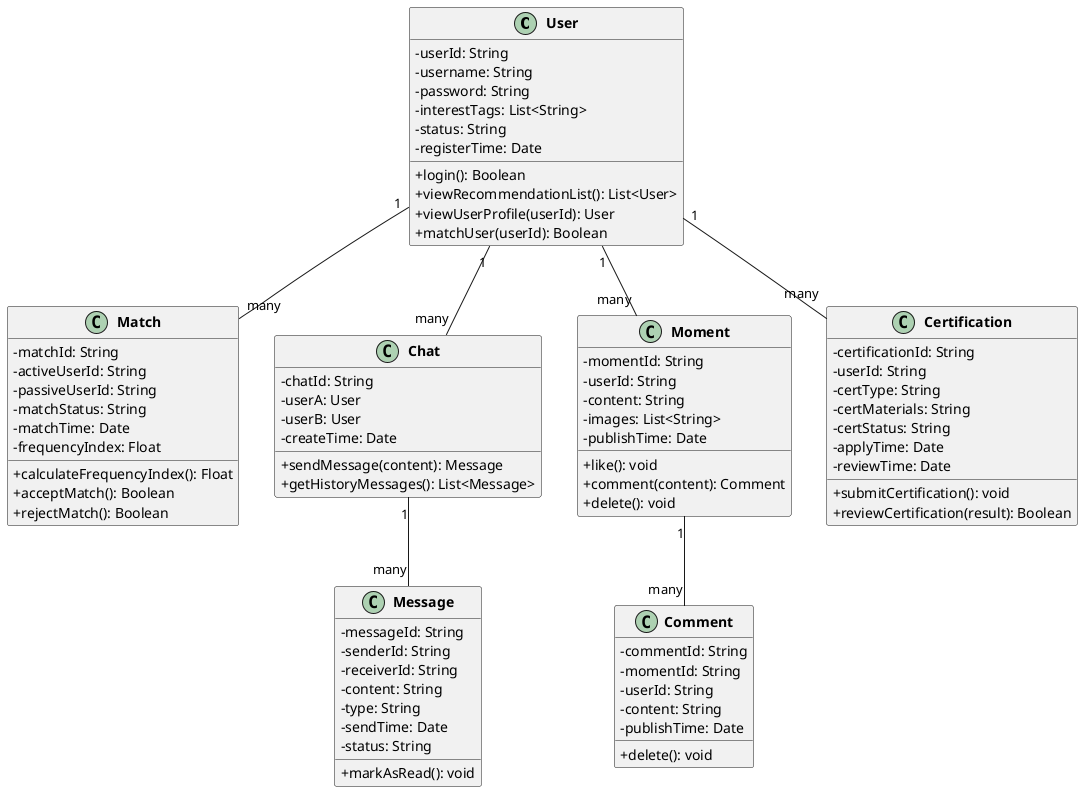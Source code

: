 @startuml "SameFrequency App Business Class Diagram"

' English Version
skinparam classAttributeIconSize 0
skinparam classFontStyle bold
skinparam classFontSize 14

class User {
  -userId: String
  -username: String
  -password: String
  -interestTags: List<String>
  -status: String
  -registerTime: Date
  +login(): Boolean
  +viewRecommendationList(): List<User>
  +viewUserProfile(userId): User
  +matchUser(userId): Boolean
}

class Match {
  -matchId: String
  -activeUserId: String
  -passiveUserId: String
  -matchStatus: String
  -matchTime: Date
  -frequencyIndex: Float
  +calculateFrequencyIndex(): Float
  +acceptMatch(): Boolean
  +rejectMatch(): Boolean
}

class Chat {
  -chatId: String
  -userA: User
  -userB: User
  -createTime: Date
  +sendMessage(content): Message
  +getHistoryMessages(): List<Message>
}

class Message {
  -messageId: String
  -senderId: String
  -receiverId: String
  -content: String
  -type: String
  -sendTime: Date
  -status: String
  +markAsRead(): void
}

class Moment {
  -momentId: String
  -userId: String
  -content: String
  -images: List<String>
  -publishTime: Date
  +like(): void
  +comment(content): Comment
  +delete(): void
}

class Comment {
  -commentId: String
  -momentId: String
  -userId: String
  -content: String
  -publishTime: Date
  +delete(): void
}

class Certification {
  -certificationId: String
  -userId: String
  -certType: String
  -certMaterials: String
  -certStatus: String
  -applyTime: Date
  -reviewTime: Date
  +submitCertification(): void
  +reviewCertification(result): Boolean
}

User "1" -- "many" Match
User "1" -- "many" Chat
Chat "1" -- "many" Message
User "1" -- "many" Moment
Moment "1" -- "many" Comment
User "1" -- "many" Certification

@enduml 